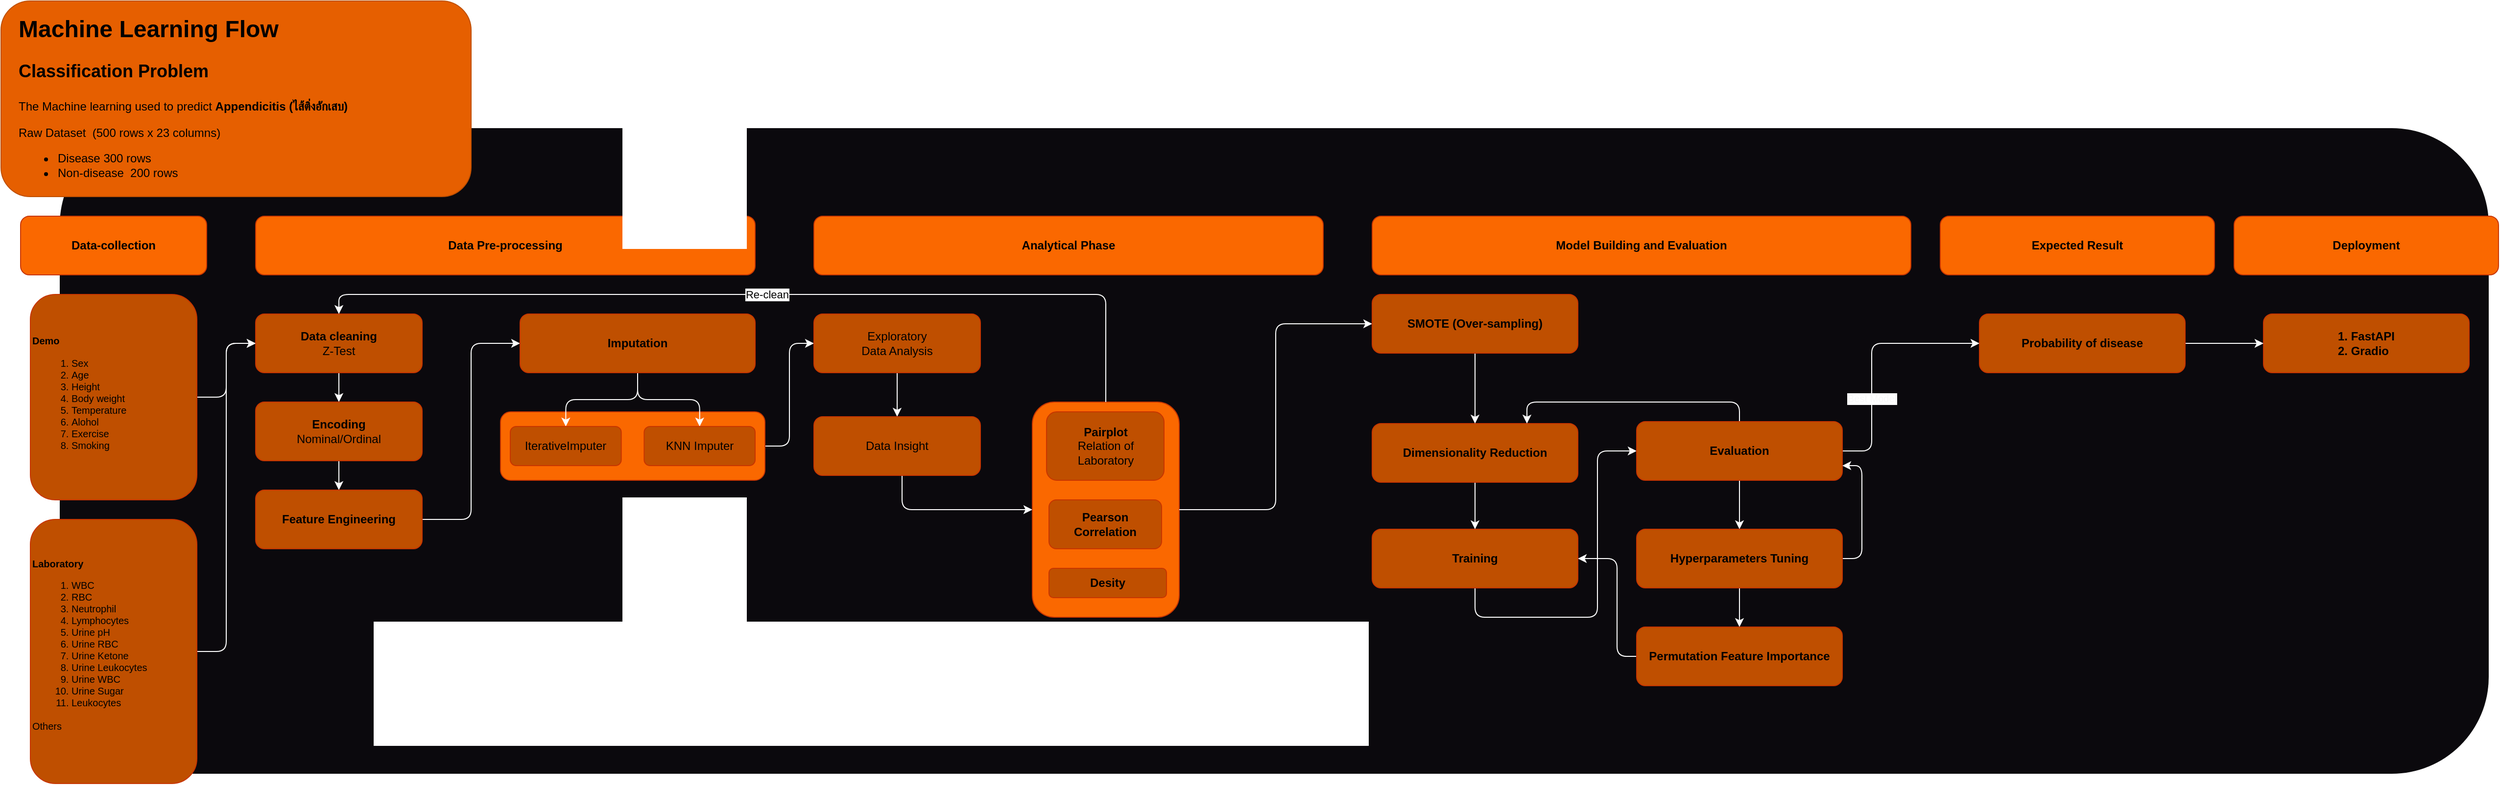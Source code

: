 <mxfile>
    <diagram id="n_MQolfsvQgMsT0mRDWL" name="Page-1">
        <mxGraphModel dx="1898" dy="1449" grid="1" gridSize="10" guides="1" tooltips="1" connect="1" arrows="1" fold="1" page="1" pageScale="1" pageWidth="850" pageHeight="1100" math="0" shadow="0">
            <root>
                <mxCell id="0"/>
                <mxCell id="1" parent="0"/>
                <mxCell id="140" value="" style="rounded=1;whiteSpace=wrap;html=1;strokeColor=none;fillColor=#0B090D;" vertex="1" parent="1">
                    <mxGeometry x="80" y="170" width="2480" height="660" as="geometry"/>
                </mxCell>
                <mxCell id="139" value="" style="rounded=1;whiteSpace=wrap;html=1;fontSize=10;fontColor=#000000;fillColor=#E65F00;strokeColor=#BF4F00;" parent="1" vertex="1">
                    <mxGeometry x="20" y="40" width="480" height="200" as="geometry"/>
                </mxCell>
                <mxCell id="97" value="" style="rounded=1;whiteSpace=wrap;html=1;fillColor=#fa6800;fontColor=#000000;strokeColor=#C73500;" parent="1" vertex="1">
                    <mxGeometry x="1073" y="450" width="150" height="220" as="geometry"/>
                </mxCell>
                <mxCell id="78" style="edgeStyle=orthogonalEdgeStyle;html=1;entryX=0;entryY=0.5;entryDx=0;entryDy=0;fontSize=10;fillColor=#eeeeee;strokeColor=#FFFFFF;" parent="1" source="75" target="20" edge="1">
                    <mxGeometry relative="1" as="geometry"/>
                </mxCell>
                <mxCell id="75" value="" style="rounded=1;whiteSpace=wrap;html=1;fillColor=#fa6800;fontColor=#000000;strokeColor=#C73500;" parent="1" vertex="1">
                    <mxGeometry x="530" y="460" width="270" height="70" as="geometry"/>
                </mxCell>
                <mxCell id="3" value="&lt;b&gt;Data-collection&lt;/b&gt;" style="rounded=1;whiteSpace=wrap;html=1;fillColor=#fa6800;fontColor=#000000;strokeColor=#C73500;" parent="1" vertex="1">
                    <mxGeometry x="40" y="260" width="190" height="60" as="geometry"/>
                </mxCell>
                <mxCell id="4" value="&lt;b&gt;Data Pre-processing&lt;/b&gt;" style="rounded=1;whiteSpace=wrap;html=1;fillColor=#fa6800;fontColor=#000000;strokeColor=#C73500;" parent="1" vertex="1">
                    <mxGeometry x="280" y="260" width="510" height="60" as="geometry"/>
                </mxCell>
                <mxCell id="5" value="&lt;h1&gt;&lt;font color=&quot;#000000&quot;&gt;Machine Learning Flow&lt;/font&gt;&lt;/h1&gt;&lt;p style=&quot;font-size: 18px;&quot;&gt;&lt;font style=&quot;font-size: 18px;&quot; color=&quot;#000000&quot;&gt;&lt;b style=&quot;&quot;&gt;Classification Problem&lt;/b&gt;&lt;br&gt;&lt;/font&gt;&lt;/p&gt;&lt;p style=&quot;&quot;&gt;&lt;font style=&quot;font-size: 12px;&quot; color=&quot;#000000&quot;&gt;The Machine learning used to &lt;span class=&quot;notion-enable-hover&quot; data-token-index=&quot;1&quot; style=&quot;&quot;&gt;predict&amp;nbsp;&lt;/span&gt;&lt;span style=&quot;font-weight: 600; background-color: initial;&quot;&gt;Appendicitis (ไส้ติ่งอักเสบ)&lt;/span&gt;&lt;/font&gt;&lt;/p&gt;&lt;p&gt;&lt;span class=&quot;notion-enable-hover&quot; data-token-index=&quot;1&quot; style=&quot;font-weight:600&quot;&gt;&lt;span style=&quot;font-weight: 400; background-color: initial;&quot;&gt;&lt;font color=&quot;#000000&quot; style=&quot;font-size: 12px;&quot;&gt;Raw Dataset&amp;nbsp; (500 rows x 23 columns)&lt;/font&gt;&lt;/span&gt;&lt;/span&gt;&lt;/p&gt;&lt;div&gt;&lt;ul&gt;&lt;li&gt;&lt;span style=&quot;background-color: initial;&quot;&gt;&lt;font color=&quot;#000000&quot; style=&quot;font-size: 12px;&quot;&gt;Disease 300 rows&lt;/font&gt;&lt;/span&gt;&lt;/li&gt;&lt;li&gt;&lt;font color=&quot;#000000&quot; style=&quot;font-size: 12px;&quot;&gt;Non-disease&amp;nbsp; 200 rows&lt;/font&gt;&lt;/li&gt;&lt;/ul&gt;&lt;/div&gt;" style="text;html=1;strokeColor=none;fillColor=none;spacing=5;spacingTop=-20;whiteSpace=wrap;overflow=hidden;rounded=0;" parent="1" vertex="1">
                    <mxGeometry x="33" y="49" width="450" height="200" as="geometry"/>
                </mxCell>
                <mxCell id="6" value="&lt;b&gt;Analytical Phase&lt;/b&gt;" style="rounded=1;whiteSpace=wrap;html=1;fillColor=#fa6800;fontColor=#000000;strokeColor=#C73500;" parent="1" vertex="1">
                    <mxGeometry x="850" y="260" width="520" height="60" as="geometry"/>
                </mxCell>
                <mxCell id="8" value="&lt;b&gt;Deployment&lt;/b&gt;" style="rounded=1;whiteSpace=wrap;html=1;fillColor=#fa6800;fontColor=#000000;strokeColor=#C73500;" parent="1" vertex="1">
                    <mxGeometry x="2300" y="260" width="270" height="60" as="geometry"/>
                </mxCell>
                <mxCell id="14" style="edgeStyle=orthogonalEdgeStyle;html=1;entryX=0;entryY=0.5;entryDx=0;entryDy=0;fontSize=10;fillColor=#eeeeee;strokeColor=#FFFFFF;" parent="1" source="10" target="11" edge="1">
                    <mxGeometry relative="1" as="geometry"/>
                </mxCell>
                <mxCell id="10" value="&lt;font style=&quot;font-size: 10px;&quot;&gt;&lt;br&gt;&lt;span style=&quot;&quot;&gt;&#9;&lt;/span&gt;&lt;b&gt;Demo&lt;/b&gt;&lt;br&gt;&lt;/font&gt;&lt;ol style=&quot;font-size: 10px;&quot;&gt;&lt;li&gt;&lt;font style=&quot;font-size: 10px;&quot;&gt;Sex&lt;/font&gt;&lt;/li&gt;&lt;li&gt;&lt;font style=&quot;font-size: 10px;&quot;&gt;Age&lt;/font&gt;&lt;/li&gt;&lt;li&gt;&lt;font style=&quot;font-size: 10px;&quot;&gt;Height&lt;/font&gt;&lt;/li&gt;&lt;li&gt;&lt;font style=&quot;font-size: 10px;&quot;&gt;Body weight&lt;/font&gt;&lt;/li&gt;&lt;li&gt;&lt;font style=&quot;font-size: 10px;&quot;&gt;Temperature&lt;/font&gt;&lt;/li&gt;&lt;li&gt;&lt;font style=&quot;font-size: 10px;&quot;&gt;Alohol&lt;/font&gt;&lt;/li&gt;&lt;li&gt;&lt;font style=&quot;font-size: 10px;&quot;&gt;Exercise&lt;/font&gt;&lt;/li&gt;&lt;li&gt;&lt;font style=&quot;font-size: 10px;&quot;&gt;Smoking&lt;/font&gt;&lt;/li&gt;&lt;/ol&gt;&lt;div style=&quot;&quot;&gt;&lt;br&gt;&lt;/div&gt;" style="rounded=1;whiteSpace=wrap;html=1;align=left;shadow=0;glass=0;fillColor=#BF4F00;fontColor=#000000;strokeColor=#C73500;" parent="1" vertex="1">
                    <mxGeometry x="50" y="340" width="170" height="210" as="geometry"/>
                </mxCell>
                <mxCell id="15" style="edgeStyle=orthogonalEdgeStyle;html=1;fontSize=10;fillColor=#eeeeee;strokeColor=#FFFFFF;" parent="1" source="11" target="12" edge="1">
                    <mxGeometry relative="1" as="geometry"/>
                </mxCell>
                <mxCell id="11" value="&lt;b&gt;Data cleaning&lt;/b&gt;&lt;br&gt;Z-Test" style="rounded=1;whiteSpace=wrap;html=1;fillColor=#BF4F00;fontColor=#000000;strokeColor=#C73500;" parent="1" vertex="1">
                    <mxGeometry x="280" y="360" width="170" height="60" as="geometry"/>
                </mxCell>
                <mxCell id="17" style="edgeStyle=orthogonalEdgeStyle;html=1;fontSize=10;fillColor=#eeeeee;strokeColor=#FFFFFF;" parent="1" source="12" target="16" edge="1">
                    <mxGeometry relative="1" as="geometry"/>
                </mxCell>
                <mxCell id="12" value="&lt;b&gt;Encoding&lt;/b&gt;&lt;br&gt;Nominal/Ordinal" style="rounded=1;whiteSpace=wrap;html=1;fillColor=#BF4F00;fontColor=#000000;strokeColor=#C73500;" parent="1" vertex="1">
                    <mxGeometry x="280" y="450" width="170" height="60" as="geometry"/>
                </mxCell>
                <mxCell id="19" style="edgeStyle=orthogonalEdgeStyle;html=1;entryX=0;entryY=0.5;entryDx=0;entryDy=0;fontSize=10;fillColor=#eeeeee;strokeColor=#FFFFFF;" parent="1" source="16" target="18" edge="1">
                    <mxGeometry relative="1" as="geometry"/>
                </mxCell>
                <mxCell id="16" value="&lt;div style=&quot;&quot;&gt;&lt;b style=&quot;background-color: initial;&quot;&gt;Feature Engineering&lt;/b&gt;&lt;/div&gt;" style="rounded=1;whiteSpace=wrap;html=1;align=center;fillColor=#BF4F00;fontColor=#000000;strokeColor=#C73500;" parent="1" vertex="1">
                    <mxGeometry x="280" y="540" width="170" height="60" as="geometry"/>
                </mxCell>
                <mxCell id="73" style="edgeStyle=orthogonalEdgeStyle;html=1;fontSize=10;fillColor=#eeeeee;strokeColor=#FFFFFF;" parent="1" source="18" target="70" edge="1">
                    <mxGeometry relative="1" as="geometry"/>
                </mxCell>
                <mxCell id="77" style="edgeStyle=orthogonalEdgeStyle;html=1;entryX=0.5;entryY=0;entryDx=0;entryDy=0;fontSize=10;fillColor=#eeeeee;strokeColor=#FFFFFF;" parent="1" source="18" target="71" edge="1">
                    <mxGeometry relative="1" as="geometry"/>
                </mxCell>
                <mxCell id="18" value="&lt;b&gt;Imputation&lt;/b&gt;" style="rounded=1;whiteSpace=wrap;html=1;fillColor=#BF4F00;fontColor=#000000;strokeColor=#C73500;" parent="1" vertex="1">
                    <mxGeometry x="550" y="360" width="240" height="60" as="geometry"/>
                </mxCell>
                <mxCell id="82" style="edgeStyle=orthogonalEdgeStyle;html=1;entryX=0.5;entryY=0;entryDx=0;entryDy=0;fontSize=10;fillColor=#eeeeee;strokeColor=#FFFFFF;" parent="1" source="20" target="79" edge="1">
                    <mxGeometry relative="1" as="geometry"/>
                </mxCell>
                <mxCell id="20" value="&lt;div&gt;Exploratory&lt;/div&gt;&lt;div&gt;Data Analysis&lt;/div&gt;" style="rounded=1;whiteSpace=wrap;html=1;fillColor=#BF4F00;fontColor=#000000;strokeColor=#C73500;" parent="1" vertex="1">
                    <mxGeometry x="850" y="360" width="170" height="60" as="geometry"/>
                </mxCell>
                <mxCell id="42" value="&lt;b&gt;Model Building and Evaluation&lt;/b&gt;" style="rounded=1;whiteSpace=wrap;html=1;fillColor=#fa6800;fontColor=#000000;strokeColor=#C73500;" parent="1" vertex="1">
                    <mxGeometry x="1420" y="260" width="550" height="60" as="geometry"/>
                </mxCell>
                <mxCell id="113" style="edgeStyle=orthogonalEdgeStyle;html=1;fontSize=10;fontColor=#F7F7F7;entryX=0;entryY=0.5;entryDx=0;entryDy=0;fillColor=#eeeeee;strokeColor=#FFFFFF;" parent="1" source="49" target="114" edge="1">
                    <mxGeometry relative="1" as="geometry">
                        <mxPoint x="1525.0" y="680" as="targetPoint"/>
                        <Array as="points">
                            <mxPoint x="1525" y="670"/>
                            <mxPoint x="1650" y="670"/>
                            <mxPoint x="1650" y="500"/>
                        </Array>
                    </mxGeometry>
                </mxCell>
                <mxCell id="49" value="&lt;span style=&quot;text-align: left;&quot;&gt;&lt;font style=&quot;font-size: 12px;&quot;&gt;&lt;b&gt;Training&lt;/b&gt;&lt;/font&gt;&lt;/span&gt;" style="rounded=1;whiteSpace=wrap;html=1;fillColor=#BF4F00;fontColor=#000000;strokeColor=#C73500;" parent="1" vertex="1">
                    <mxGeometry x="1420" y="580.02" width="210" height="60" as="geometry"/>
                </mxCell>
                <mxCell id="63" value="&lt;div style=&quot;text-align: left;&quot;&gt;&lt;span style=&quot;background-color: initial;&quot;&gt;&lt;b&gt;1. FastAPI&lt;/b&gt;&lt;/span&gt;&lt;/div&gt;&lt;div style=&quot;text-align: left;&quot;&gt;&lt;span style=&quot;background-color: initial;&quot;&gt;&lt;b&gt;2. Gradio&lt;/b&gt;&lt;/span&gt;&lt;/div&gt;" style="rounded=1;whiteSpace=wrap;html=1;fillColor=#BF4F00;fontColor=#000000;strokeColor=#C73500;" parent="1" vertex="1">
                    <mxGeometry x="2330" y="360" width="210" height="60" as="geometry"/>
                </mxCell>
                <mxCell id="66" value="&lt;b&gt;Expected Result&lt;/b&gt;" style="rounded=1;whiteSpace=wrap;html=1;fillColor=#fa6800;fontColor=#000000;strokeColor=#C73500;" parent="1" vertex="1">
                    <mxGeometry x="2000" y="260" width="280" height="60" as="geometry"/>
                </mxCell>
                <mxCell id="69" style="edgeStyle=orthogonalEdgeStyle;html=1;fontSize=10;fillColor=#eeeeee;strokeColor=#FFFFFF;" parent="1" source="67" target="63" edge="1">
                    <mxGeometry relative="1" as="geometry"/>
                </mxCell>
                <mxCell id="67" value="&lt;div style=&quot;text-align: left;&quot;&gt;&lt;span style=&quot;background-color: initial;&quot;&gt;&lt;b&gt;Probability of disease&lt;/b&gt;&lt;/span&gt;&lt;/div&gt;" style="rounded=1;whiteSpace=wrap;html=1;fillColor=#BF4F00;fontColor=#000000;strokeColor=#C73500;" parent="1" vertex="1">
                    <mxGeometry x="2040" y="360" width="210" height="60" as="geometry"/>
                </mxCell>
                <mxCell id="70" value="KNN Imputer" style="rounded=1;whiteSpace=wrap;html=1;fillColor=#BF4F00;fontColor=#000000;strokeColor=#C73500;" parent="1" vertex="1">
                    <mxGeometry x="676.67" y="475" width="113.33" height="40" as="geometry"/>
                </mxCell>
                <mxCell id="71" value="IterativeImputer" style="rounded=1;whiteSpace=wrap;html=1;fillColor=#BF4F00;fontColor=#000000;strokeColor=#C73500;" parent="1" vertex="1">
                    <mxGeometry x="540" y="475" width="113.33" height="40" as="geometry"/>
                </mxCell>
                <mxCell id="100" style="edgeStyle=orthogonalEdgeStyle;html=1;fillColor=#eeeeee;strokeColor=#FFFFFF;" parent="1" source="79" target="97" edge="1">
                    <mxGeometry relative="1" as="geometry">
                        <Array as="points">
                            <mxPoint x="940" y="560"/>
                        </Array>
                    </mxGeometry>
                </mxCell>
                <mxCell id="79" value="Data Insight" style="rounded=1;whiteSpace=wrap;html=1;fillColor=#BF4F00;fontColor=#000000;strokeColor=#C73500;" parent="1" vertex="1">
                    <mxGeometry x="850" y="465" width="170" height="60" as="geometry"/>
                </mxCell>
                <mxCell id="86" style="edgeStyle=orthogonalEdgeStyle;html=1;entryX=0;entryY=0.5;entryDx=0;entryDy=0;fontSize=10;fillColor=#eeeeee;strokeColor=#FFFFFF;" parent="1" source="83" target="11" edge="1">
                    <mxGeometry relative="1" as="geometry"/>
                </mxCell>
                <mxCell id="83" value="&lt;div style=&quot;&quot;&gt;&lt;span style=&quot;font-size: 10px; background-color: initial;&quot;&gt;&lt;b&gt;Laboratory&lt;/b&gt;&lt;/span&gt;&lt;/div&gt;&lt;div style=&quot;&quot;&gt;&lt;ol style=&quot;font-size: 10px;&quot;&gt;&lt;li style=&quot;&quot;&gt;&lt;span style=&quot;background-color: initial;&quot;&gt;WBC&amp;nbsp;&lt;/span&gt;&lt;br&gt;&lt;/li&gt;&lt;li style=&quot;&quot;&gt;&lt;font style=&quot;font-size: 10px;&quot;&gt;RBC&amp;nbsp;&lt;/font&gt;&lt;/li&gt;&lt;li style=&quot;&quot;&gt;&lt;span style=&quot;background-color: initial;&quot;&gt;Neutrophil&amp;nbsp;&lt;/span&gt;&lt;br&gt;&lt;/li&gt;&lt;li style=&quot;&quot;&gt;&lt;font style=&quot;font-size: 10px;&quot;&gt;Lymphocytes&amp;nbsp;&lt;/font&gt;&lt;/li&gt;&lt;li style=&quot;&quot;&gt;&lt;font style=&quot;font-size: 10px;&quot;&gt;Urine pH&amp;nbsp;&lt;/font&gt;&lt;/li&gt;&lt;li style=&quot;&quot;&gt;&lt;font style=&quot;font-size: 10px;&quot;&gt;Urine RBC&amp;nbsp;&lt;/font&gt;&lt;/li&gt;&lt;li style=&quot;&quot;&gt;&lt;font style=&quot;font-size: 10px;&quot;&gt;Urine Ketone&amp;nbsp;&lt;/font&gt;&lt;/li&gt;&lt;li style=&quot;&quot;&gt;&lt;font style=&quot;font-size: 10px;&quot;&gt;Urine Leukocytes&amp;nbsp;&lt;/font&gt;&lt;/li&gt;&lt;li style=&quot;&quot;&gt;&lt;font style=&quot;font-size: 10px;&quot;&gt;Urine WBC&amp;nbsp;&lt;/font&gt;&lt;/li&gt;&lt;li style=&quot;&quot;&gt;&lt;font style=&quot;font-size: 10px;&quot;&gt;Urine Sugar&amp;nbsp;&lt;/font&gt;&lt;/li&gt;&lt;li style=&quot;&quot;&gt;&lt;font style=&quot;font-size: 10px;&quot;&gt;Leukocytes&lt;/font&gt;&lt;/li&gt;&lt;/ol&gt;&lt;span style=&quot;font-size: 10px; background-color: initial;&quot;&gt;Others&lt;/span&gt;&lt;br&gt;&lt;br&gt;&lt;/div&gt;" style="rounded=1;whiteSpace=wrap;html=1;align=left;shadow=0;glass=0;fillColor=#BF4F00;fontColor=#000000;strokeColor=#C73500;" parent="1" vertex="1">
                    <mxGeometry x="50" y="570" width="170" height="270" as="geometry"/>
                </mxCell>
                <mxCell id="87" value="&lt;b&gt;Pairplot&lt;br&gt;&lt;/b&gt;Relation of Laboratory" style="rounded=1;whiteSpace=wrap;html=1;fillColor=#BF4F00;fontColor=#000000;strokeColor=#C73500;" parent="1" vertex="1">
                    <mxGeometry x="1087.5" y="460" width="120" height="70" as="geometry"/>
                </mxCell>
                <mxCell id="88" value="&lt;b&gt;Desity&lt;/b&gt;" style="rounded=1;whiteSpace=wrap;html=1;fillColor=#BF4F00;fontColor=#000000;strokeColor=#C73500;" parent="1" vertex="1">
                    <mxGeometry x="1090" y="620" width="120" height="30" as="geometry"/>
                </mxCell>
                <mxCell id="90" value="&lt;b&gt;Pearson Correlation&lt;/b&gt;" style="rounded=1;whiteSpace=wrap;html=1;fillColor=#BF4F00;fontColor=#000000;strokeColor=#C73500;" parent="1" vertex="1">
                    <mxGeometry x="1090" y="550" width="115" height="50" as="geometry"/>
                </mxCell>
                <mxCell id="99" value="Re-clean" style="edgeStyle=orthogonalEdgeStyle;html=1;entryX=0.5;entryY=0;entryDx=0;entryDy=0;fillColor=#eeeeee;strokeColor=#FFFFFF;" parent="1" source="97" target="11" edge="1">
                    <mxGeometry relative="1" as="geometry">
                        <Array as="points">
                            <mxPoint x="1148" y="340"/>
                            <mxPoint x="365" y="340"/>
                        </Array>
                    </mxGeometry>
                </mxCell>
                <mxCell id="127" style="edgeStyle=orthogonalEdgeStyle;html=1;entryX=0;entryY=0.5;entryDx=0;entryDy=0;fontSize=10;fontColor=#F7F7F7;fillColor=#eeeeee;strokeColor=#FFFFFF;" parent="1" source="97" target="126" edge="1">
                    <mxGeometry relative="1" as="geometry"/>
                </mxCell>
                <mxCell id="131" style="edgeStyle=orthogonalEdgeStyle;html=1;fontSize=10;fontColor=#F7F7F7;fillColor=#eeeeee;strokeColor=#FFFFFF;" parent="1" source="103" target="49" edge="1">
                    <mxGeometry relative="1" as="geometry"/>
                </mxCell>
                <mxCell id="103" value="&lt;b style=&quot;&quot;&gt;Dimensionality Reduction&lt;/b&gt;" style="rounded=1;whiteSpace=wrap;html=1;fillColor=#BF4F00;fontColor=#000000;strokeColor=#C73500;" parent="1" vertex="1">
                    <mxGeometry x="1420" y="472.02" width="210" height="60" as="geometry"/>
                </mxCell>
                <mxCell id="122" style="edgeStyle=orthogonalEdgeStyle;html=1;fontSize=10;fontColor=#F7F7F7;fillColor=#eeeeee;strokeColor=#FFFFFF;" parent="1" source="114" target="117" edge="1">
                    <mxGeometry relative="1" as="geometry"/>
                </mxCell>
                <mxCell id="125" style="edgeStyle=orthogonalEdgeStyle;html=1;entryX=0.75;entryY=0;entryDx=0;entryDy=0;fontSize=10;fontColor=#F7F7F7;fillColor=#eeeeee;strokeColor=#FFFFFF;" parent="1" source="114" target="103" edge="1">
                    <mxGeometry relative="1" as="geometry">
                        <Array as="points">
                            <mxPoint x="1795" y="450"/>
                            <mxPoint x="1578" y="450"/>
                            <mxPoint x="1578" y="472"/>
                        </Array>
                    </mxGeometry>
                </mxCell>
                <mxCell id="137" style="edgeStyle=orthogonalEdgeStyle;html=1;entryX=0;entryY=0.5;entryDx=0;entryDy=0;fontSize=10;fontColor=#F7F7F7;fillColor=#eeeeee;strokeColor=#FFFFFF;" parent="1" source="114" target="67" edge="1">
                    <mxGeometry relative="1" as="geometry">
                        <Array as="points">
                            <mxPoint x="1930" y="500"/>
                            <mxPoint x="1930" y="390"/>
                        </Array>
                    </mxGeometry>
                </mxCell>
                <mxCell id="138" value="Best Model" style="edgeLabel;html=1;align=center;verticalAlign=middle;resizable=0;points=[];fontSize=10;fontColor=#F7F7F7;" parent="137" vertex="1" connectable="0">
                    <mxGeometry x="-0.538" relative="1" as="geometry">
                        <mxPoint y="-27" as="offset"/>
                    </mxGeometry>
                </mxCell>
                <mxCell id="114" value="&lt;b&gt;Evaluation&lt;/b&gt;" style="rounded=1;whiteSpace=wrap;html=1;fillColor=#BF4F00;fontColor=#000000;strokeColor=#C73500;" parent="1" vertex="1">
                    <mxGeometry x="1690" y="470.02" width="210" height="60" as="geometry"/>
                </mxCell>
                <mxCell id="133" style="edgeStyle=orthogonalEdgeStyle;html=1;fontSize=10;fontColor=#F7F7F7;fillColor=#eeeeee;strokeColor=#FFFFFF;" parent="1" source="117" target="132" edge="1">
                    <mxGeometry relative="1" as="geometry"/>
                </mxCell>
                <mxCell id="136" style="edgeStyle=orthogonalEdgeStyle;html=1;entryX=1;entryY=0.75;entryDx=0;entryDy=0;fontSize=10;fontColor=#F7F7F7;fillColor=#eeeeee;strokeColor=#FFFFFF;" parent="1" source="117" target="114" edge="1">
                    <mxGeometry relative="1" as="geometry">
                        <Array as="points">
                            <mxPoint x="1920" y="610"/>
                            <mxPoint x="1920" y="515"/>
                        </Array>
                    </mxGeometry>
                </mxCell>
                <mxCell id="117" value="&lt;b&gt;Hyperparameters Tuning&lt;/b&gt;" style="rounded=1;whiteSpace=wrap;html=1;fillColor=#BF4F00;fontColor=#000000;strokeColor=#C73500;" parent="1" vertex="1">
                    <mxGeometry x="1690" y="580.02" width="210" height="60" as="geometry"/>
                </mxCell>
                <mxCell id="128" style="edgeStyle=orthogonalEdgeStyle;html=1;fontSize=10;fontColor=#F7F7F7;fillColor=#eeeeee;strokeColor=#FFFFFF;" parent="1" source="126" target="103" edge="1">
                    <mxGeometry relative="1" as="geometry"/>
                </mxCell>
                <mxCell id="126" value="&lt;span style=&quot;text-align: left;&quot;&gt;&lt;font style=&quot;font-size: 12px;&quot;&gt;&lt;b&gt;SMOTE (Over-sampling)&lt;/b&gt;&lt;/font&gt;&lt;/span&gt;" style="rounded=1;whiteSpace=wrap;html=1;fillColor=#BF4F00;fontColor=#000000;strokeColor=#C73500;" parent="1" vertex="1">
                    <mxGeometry x="1420" y="340" width="210" height="60" as="geometry"/>
                </mxCell>
                <mxCell id="135" style="edgeStyle=orthogonalEdgeStyle;html=1;entryX=1;entryY=0.5;entryDx=0;entryDy=0;fontSize=10;fontColor=#F7F7F7;fillColor=#eeeeee;strokeColor=#FFFFFF;" parent="1" source="132" target="49" edge="1">
                    <mxGeometry relative="1" as="geometry">
                        <Array as="points">
                            <mxPoint x="1670" y="710"/>
                            <mxPoint x="1670" y="610"/>
                        </Array>
                    </mxGeometry>
                </mxCell>
                <mxCell id="132" value="&lt;b&gt;Permutation Feature Importance&lt;/b&gt;" style="rounded=1;whiteSpace=wrap;html=1;fillColor=#BF4F00;fontColor=#000000;strokeColor=#C73500;" parent="1" vertex="1">
                    <mxGeometry x="1690" y="680" width="210" height="60" as="geometry"/>
                </mxCell>
            </root>
        </mxGraphModel>
    </diagram>
</mxfile>
